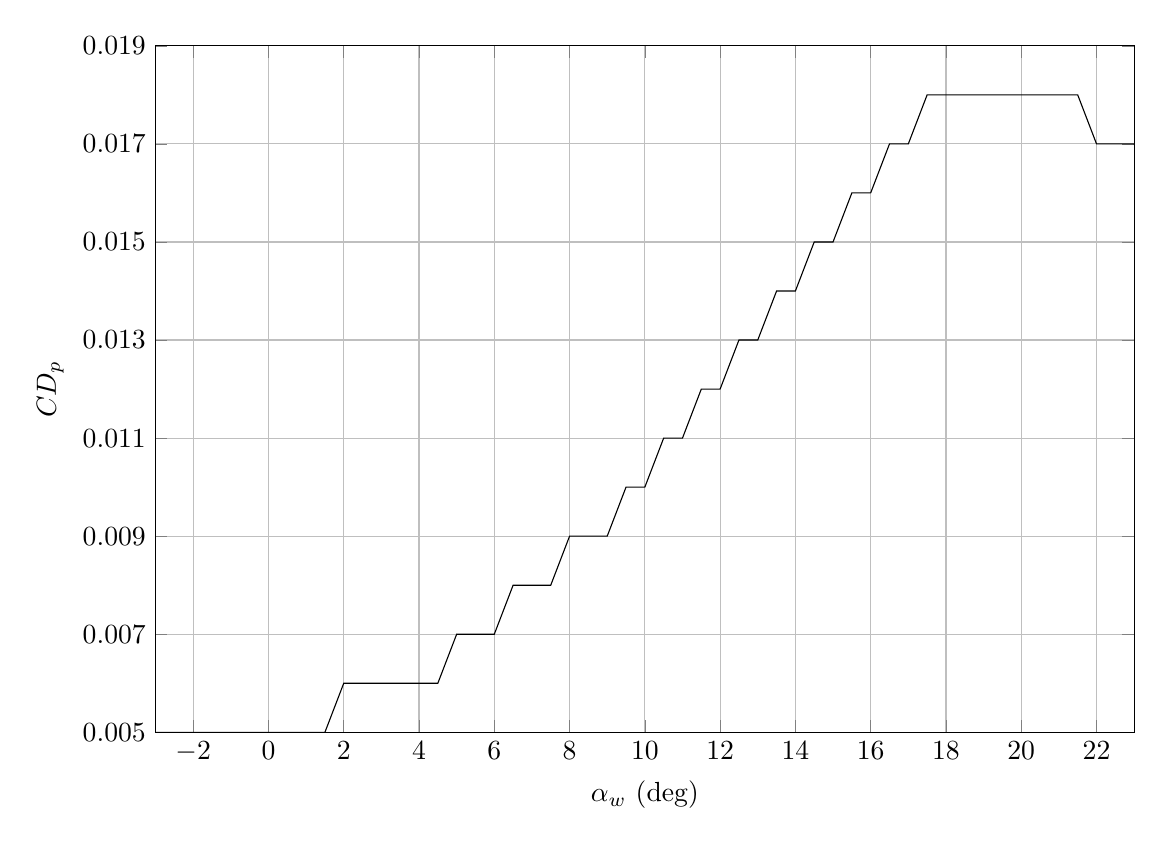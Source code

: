 %Parasite Drag coefficient vs Alpha Wing for WING 
\begin{tikzpicture}

\begin{axis}[
width=14.01 cm,
height=10.3 cm,
scaled ticks=false, tick label style={/pgf/number format/.cd},
xmin=-3,
xmax=23,
xlabel={$\alpha_w$ (deg)},
ytick={0.002, 0.003, 0.004,0.005,0.007,0.009,0.011,0.013,0.015,0.017, 0.019},
yticklabels={0.002, 0.003, 0.004,0.005,0.007,0.009,0.011,0.013,0.015,0.017, 0.019},
xmajorgrids,
ymin=0.005,
ymax=0.019,
ylabel={$CD_p$},
ymajorgrids,
]

\addplot [
color=black,
solid
]
table[row sep=crcr]{
-3.5	0.005\\
-3.0	0.005\\
-2.5	0.005\\
-2.0	0.005\\
-1.5	0.005\\
-1.0	0.005\\
-0.5	0.005\\
5.551E-16	0.005\\
0.5	0.005\\
1.0	0.005\\
1.5	0.005\\
2.0	0.006\\
2.5	0.006\\
3.0	0.006\\
3.5	0.006\\
4.0	0.006\\
4.5	0.006\\
5.0	0.007\\
5.5	0.007\\
6.0	0.007\\
6.5	0.008\\
7.0	0.008\\
7.5	0.008\\
8.0	0.009\\
8.5	0.009\\
9.0	0.009\\
9.5	0.01\\
10.0	0.01\\
10.5	0.011\\
11.0	0.011\\
11.5	0.012\\
12.0	0.012\\
12.5	0.013\\
13.0	0.013\\
13.5	0.014\\
14.0	0.014\\
14.5	0.015\\
15.0	0.015\\
15.5	0.016\\
16.0	0.016\\
16.5	0.017\\
17.0	0.017\\
17.5	0.018\\
18.0	0.018\\
18.5	0.018\\
19.0	0.018\\
19.5	0.018\\
20.0	0.018\\
20.5	0.018\\
21.0	0.018\\
21.5	0.018\\
22.0	0.017\\
22.5	0.017\\
23.0	0.017\\
23.5	0.016\\
24.0	0.015\\
24.5	0.015\\
25.0	0.014\\
25.5	0.013\\
26.0	0.013\\
26.5	0.012\\
};
\end{axis}
\end{tikzpicture}%
